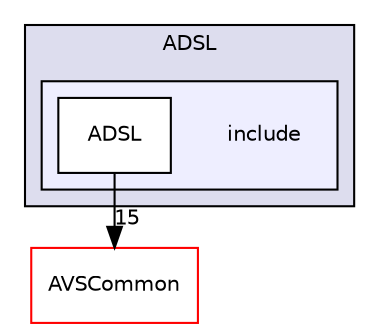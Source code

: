 digraph "/home/ANT.AMAZON.COM/womw/workplace/1.19_release/doxy/avs-device-sdk/ADSL/include" {
  compound=true
  node [ fontsize="10", fontname="Helvetica"];
  edge [ labelfontsize="10", labelfontname="Helvetica"];
  subgraph clusterdir_edb1b7e8f1a5d5a1b864206edd6d398d {
    graph [ bgcolor="#ddddee", pencolor="black", label="ADSL" fontname="Helvetica", fontsize="10", URL="dir_edb1b7e8f1a5d5a1b864206edd6d398d.html"]
  subgraph clusterdir_0ad8890ca26b658b7f4a1511f46d3706 {
    graph [ bgcolor="#eeeeff", pencolor="black", label="" URL="dir_0ad8890ca26b658b7f4a1511f46d3706.html"];
    dir_0ad8890ca26b658b7f4a1511f46d3706 [shape=plaintext label="include"];
    dir_02d2e4cabccc4f164a834c9d2dadd160 [shape=box label="ADSL" color="black" fillcolor="white" style="filled" URL="dir_02d2e4cabccc4f164a834c9d2dadd160.html"];
  }
  }
  dir_13e65effb2bde530b17b3d5eefcd0266 [shape=box label="AVSCommon" fillcolor="white" style="filled" color="red" URL="dir_13e65effb2bde530b17b3d5eefcd0266.html"];
  dir_02d2e4cabccc4f164a834c9d2dadd160->dir_13e65effb2bde530b17b3d5eefcd0266 [headlabel="15", labeldistance=1.5 headhref="dir_000013_000017.html"];
}
